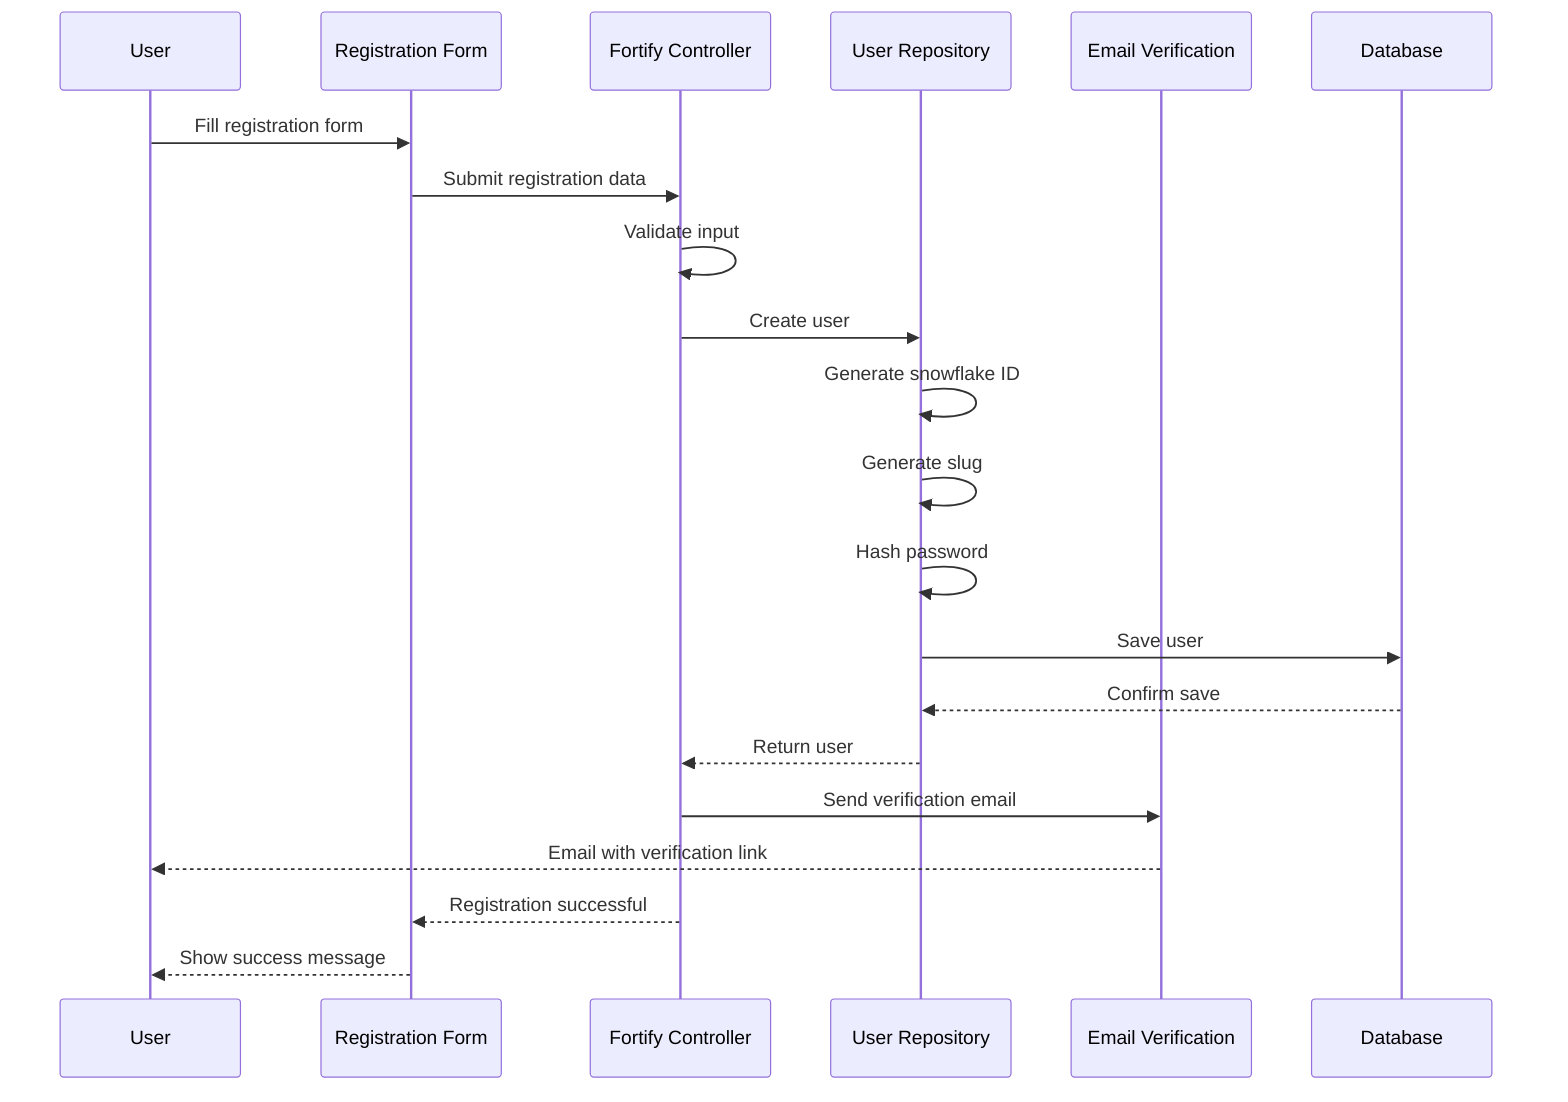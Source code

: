 %%{init: {'theme': 'default', 'themeVariables': { 'primaryColor': '#f5f5f5', 'primaryTextColor': '#333333', 'primaryBorderColor': '#cccccc', 'lineColor': '#666666', 'secondaryColor': '#f0f0f0', 'tertiaryColor': '#ffffff' }}}%%
sequenceDiagram
    participant User as User
    participant RegistrationForm as Registration Form
    participant FortifyController as Fortify Controller
    participant UserRepository as User Repository
    participant EmailVerification as Email Verification
    participant Database as Database

    User->>RegistrationForm: Fill registration form
    RegistrationForm->>FortifyController: Submit registration data
    FortifyController->>FortifyController: Validate input
    FortifyController->>UserRepository: Create user
    UserRepository->>UserRepository: Generate snowflake ID
    UserRepository->>UserRepository: Generate slug
    UserRepository->>UserRepository: Hash password
    UserRepository->>Database: Save user
    Database-->>UserRepository: Confirm save
    UserRepository-->>FortifyController: Return user
    FortifyController->>EmailVerification: Send verification email
    EmailVerification-->>User: Email with verification link
    FortifyController-->>RegistrationForm: Registration successful
    RegistrationForm-->>User: Show success message